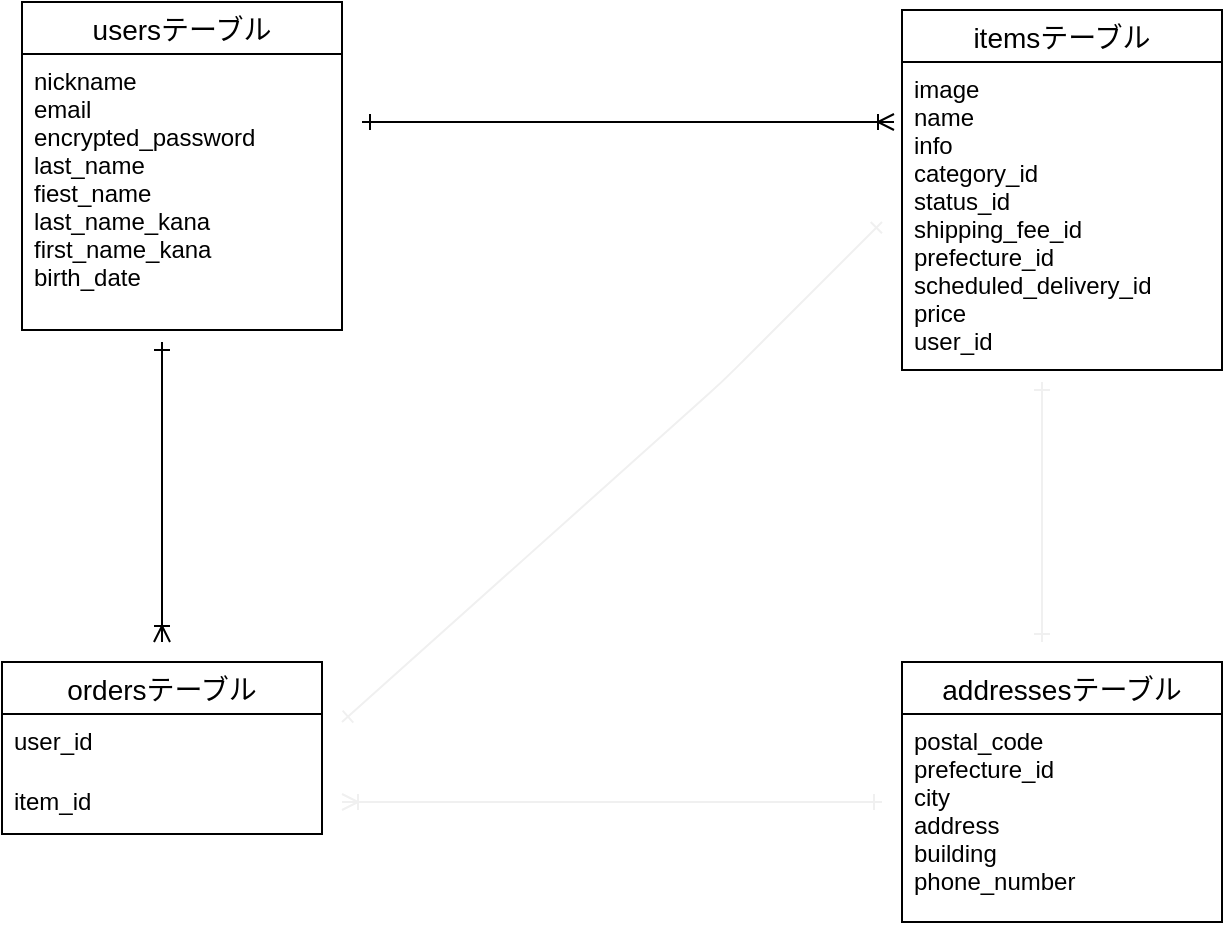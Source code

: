 <mxfile version="14.2.4" type="embed">
    <diagram id="hwf9WRdacZt1e0qILj1h" name="ページ1">
        <mxGraphModel dx="748" dy="464" grid="1" gridSize="10" guides="1" tooltips="1" connect="1" arrows="1" fold="1" page="1" pageScale="1" pageWidth="850" pageHeight="1100" math="0" shadow="0">
            <root>
                <mxCell id="0"/>
                <mxCell id="1" parent="0"/>
                <mxCell id="32" value="usersテーブル" style="swimlane;fontStyle=0;childLayout=stackLayout;horizontal=1;startSize=26;horizontalStack=0;resizeParent=1;resizeParentMax=0;resizeLast=0;collapsible=1;marginBottom=0;align=center;fontSize=14;direction=east;" vertex="1" parent="1">
                    <mxGeometry x="90" y="20" width="160" height="164" as="geometry">
                        <mxRectangle x="90" y="20" width="120" height="26" as="alternateBounds"/>
                    </mxGeometry>
                </mxCell>
                <mxCell id="35" value="nickname&#10;email&#10;encrypted_password&#10;last_name&#10;fiest_name&#10;last_name_kana&#10;first_name_kana&#10;birth_date&#10;&#10;" style="text;strokeColor=none;fillColor=none;spacingLeft=4;spacingRight=4;overflow=hidden;rotatable=0;points=[[0,0.5],[1,0.5]];portConstraint=eastwest;fontSize=12;" vertex="1" parent="32">
                    <mxGeometry y="26" width="160" height="138" as="geometry"/>
                </mxCell>
                <mxCell id="36" value="itemsテーブル" style="swimlane;fontStyle=0;childLayout=stackLayout;horizontal=1;startSize=26;horizontalStack=0;resizeParent=1;resizeParentMax=0;resizeLast=0;collapsible=1;marginBottom=0;align=center;fontSize=14;" vertex="1" parent="1">
                    <mxGeometry x="530" y="24" width="160" height="180" as="geometry"/>
                </mxCell>
                <mxCell id="39" value="image&#10;name&#10;info&#10;category_id&#10;status_id&#10;shipping_fee_id&#10;prefecture_id&#10;scheduled_delivery_id&#10;price&#10;user_id&#10;" style="text;strokeColor=none;fillColor=none;spacingLeft=4;spacingRight=4;overflow=hidden;rotatable=0;points=[[0,0.5],[1,0.5]];portConstraint=eastwest;fontSize=12;" vertex="1" parent="36">
                    <mxGeometry y="26" width="160" height="154" as="geometry"/>
                </mxCell>
                <mxCell id="40" value="ordersテーブル" style="swimlane;fontStyle=0;childLayout=stackLayout;horizontal=1;startSize=26;horizontalStack=0;resizeParent=1;resizeParentMax=0;resizeLast=0;collapsible=1;marginBottom=0;align=center;fontSize=14;" vertex="1" parent="1">
                    <mxGeometry x="80" y="350" width="160" height="86" as="geometry"/>
                </mxCell>
                <mxCell id="42" value="user_id" style="text;strokeColor=none;fillColor=none;spacingLeft=4;spacingRight=4;overflow=hidden;rotatable=0;points=[[0,0.5],[1,0.5]];portConstraint=eastwest;fontSize=12;" vertex="1" parent="40">
                    <mxGeometry y="26" width="160" height="30" as="geometry"/>
                </mxCell>
                <mxCell id="43" value="item_id" style="text;strokeColor=none;fillColor=none;spacingLeft=4;spacingRight=4;overflow=hidden;rotatable=0;points=[[0,0.5],[1,0.5]];portConstraint=eastwest;fontSize=12;" vertex="1" parent="40">
                    <mxGeometry y="56" width="160" height="30" as="geometry"/>
                </mxCell>
                <mxCell id="44" value="addressesテーブル" style="swimlane;fontStyle=0;childLayout=stackLayout;horizontal=1;startSize=26;horizontalStack=0;resizeParent=1;resizeParentMax=0;resizeLast=0;collapsible=1;marginBottom=0;align=center;fontSize=14;" vertex="1" parent="1">
                    <mxGeometry x="530" y="350" width="160" height="130" as="geometry">
                        <mxRectangle x="530" y="350" width="150" height="26" as="alternateBounds"/>
                    </mxGeometry>
                </mxCell>
                <mxCell id="47" value="postal_code&#10;prefecture_id&#10;city&#10;address&#10;building&#10;phone_number" style="text;strokeColor=none;fillColor=none;spacingLeft=4;spacingRight=4;overflow=hidden;rotatable=0;points=[[0,0.5],[1,0.5]];portConstraint=eastwest;fontSize=12;" vertex="1" parent="44">
                    <mxGeometry y="26" width="160" height="104" as="geometry"/>
                </mxCell>
                <mxCell id="50" value="" style="edgeStyle=entityRelationEdgeStyle;fontSize=12;html=1;endArrow=ERoneToMany;entryX=-0.025;entryY=1;entryDx=0;entryDy=0;entryPerimeter=0;endFill=0;startArrow=ERone;startFill=0;" edge="1" parent="1">
                    <mxGeometry width="100" height="100" relative="1" as="geometry">
                        <mxPoint x="260" y="80" as="sourcePoint"/>
                        <mxPoint x="526" y="80" as="targetPoint"/>
                    </mxGeometry>
                </mxCell>
                <mxCell id="60" value="" style="fontSize=12;html=1;endArrow=ERoneToMany;startArrow=ERone;startFill=0;" edge="1" parent="1">
                    <mxGeometry width="100" height="100" relative="1" as="geometry">
                        <mxPoint x="160" y="190" as="sourcePoint"/>
                        <mxPoint x="160" y="340" as="targetPoint"/>
                    </mxGeometry>
                </mxCell>
                <mxCell id="66" value="" style="fontSize=12;html=1;endArrow=ERone;startArrow=ERone;strokeColor=#f0f0f0;startFill=0;endFill=0;" edge="1" parent="1">
                    <mxGeometry width="100" height="100" relative="1" as="geometry">
                        <mxPoint x="250" y="380" as="sourcePoint"/>
                        <mxPoint x="520" y="130" as="targetPoint"/>
                        <Array as="points">
                            <mxPoint x="440" y="210"/>
                        </Array>
                    </mxGeometry>
                </mxCell>
                <mxCell id="67" value="" style="fontSize=12;html=1;endArrow=ERone;startArrow=ERone;strokeColor=#f0f0f0;startFill=0;endFill=0;" edge="1" parent="1">
                    <mxGeometry width="100" height="100" relative="1" as="geometry">
                        <mxPoint x="600" y="340" as="sourcePoint"/>
                        <mxPoint x="600" y="210" as="targetPoint"/>
                    </mxGeometry>
                </mxCell>
                <mxCell id="68" value="" style="fontSize=12;html=1;endArrow=ERoneToMany;strokeColor=#f0f0f0;startArrow=ERone;startFill=0;" edge="1" parent="1">
                    <mxGeometry width="100" height="100" relative="1" as="geometry">
                        <mxPoint x="520" y="420" as="sourcePoint"/>
                        <mxPoint x="250" y="420" as="targetPoint"/>
                    </mxGeometry>
                </mxCell>
            </root>
        </mxGraphModel>
    </diagram>
</mxfile>